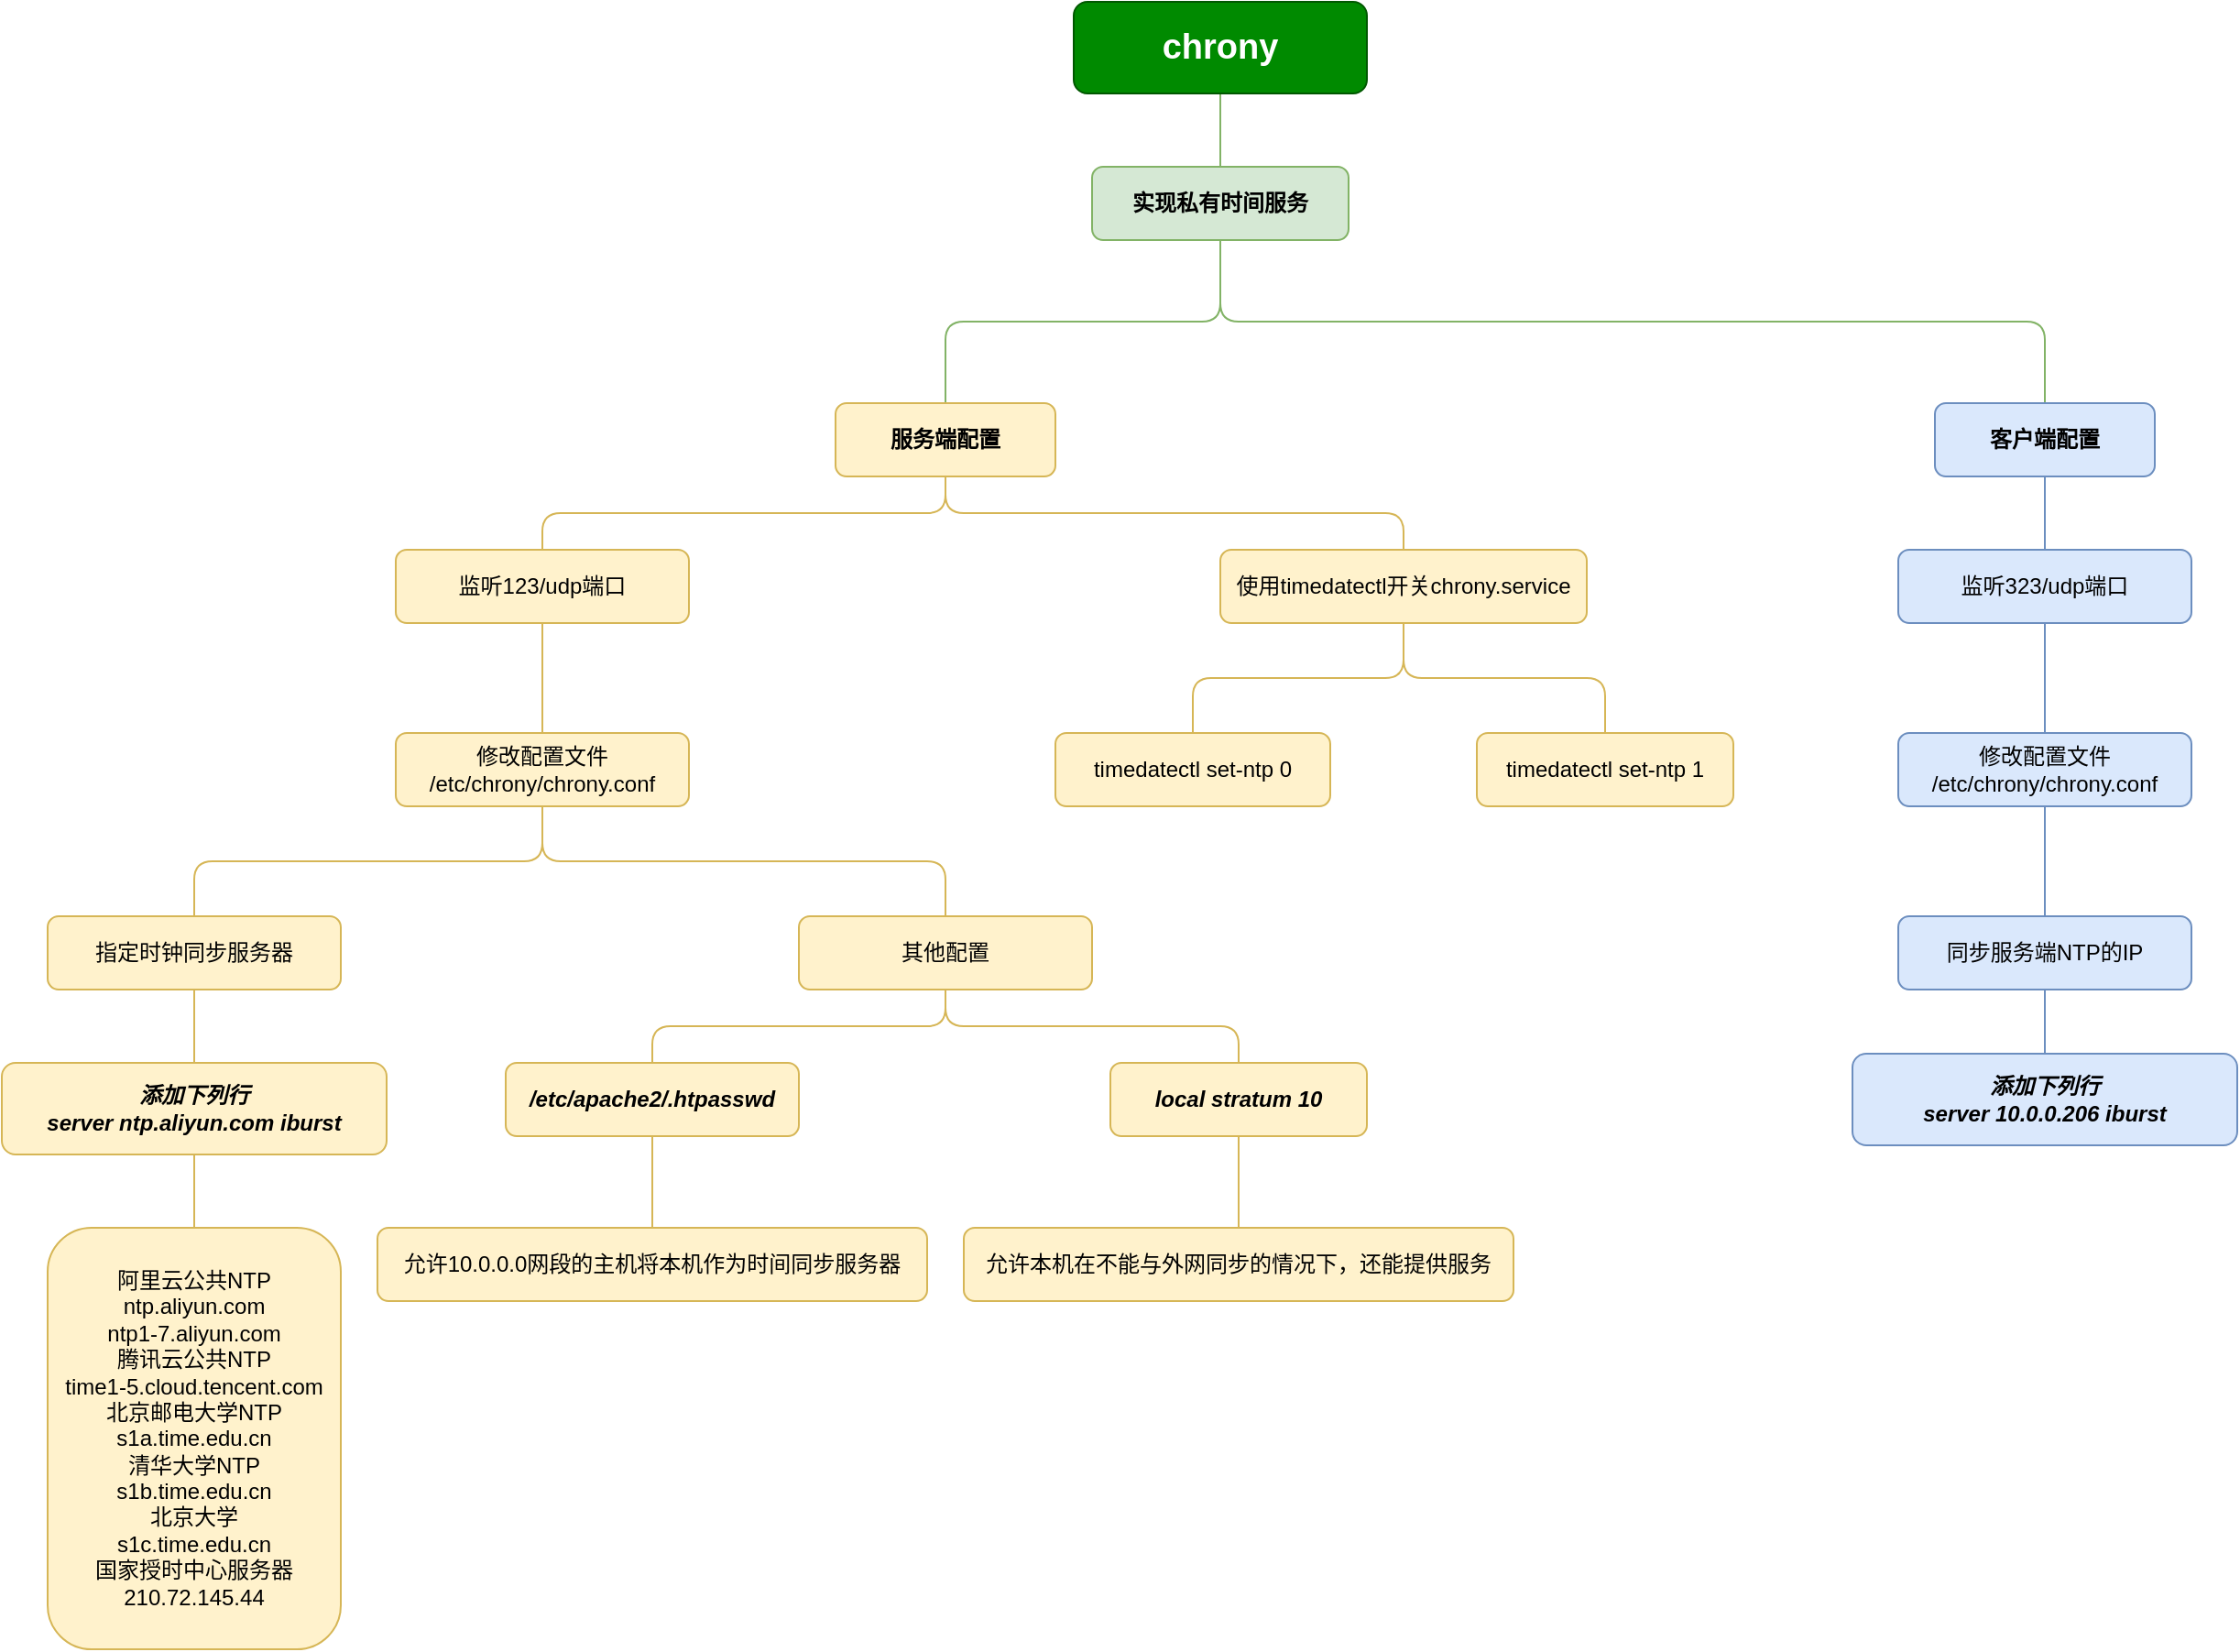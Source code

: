 <mxfile version="24.2.5" type="device">
  <diagram name="第 1 页" id="c6nMiKpPeQTMGGTEMv0i">
    <mxGraphModel dx="2567" dy="1980" grid="1" gridSize="10" guides="1" tooltips="1" connect="1" arrows="1" fold="1" page="1" pageScale="1" pageWidth="827" pageHeight="1169" math="0" shadow="0">
      <root>
        <mxCell id="0" />
        <mxCell id="1" parent="0" />
        <mxCell id="V30fz-DR-y6Hy02jXBQA-3" style="edgeStyle=orthogonalEdgeStyle;rounded=0;orthogonalLoop=1;jettySize=auto;html=1;exitX=0.5;exitY=1;exitDx=0;exitDy=0;entryX=0.5;entryY=0;entryDx=0;entryDy=0;endArrow=none;endFill=0;fillColor=#d5e8d4;strokeColor=#82b366;" edge="1" parent="1" source="V30fz-DR-y6Hy02jXBQA-1" target="V30fz-DR-y6Hy02jXBQA-2">
          <mxGeometry relative="1" as="geometry" />
        </mxCell>
        <mxCell id="V30fz-DR-y6Hy02jXBQA-1" value="chrony" style="rounded=1;whiteSpace=wrap;html=1;fillColor=#008a00;strokeColor=#005700;fontStyle=1;fontColor=#ffffff;fontSize=19;" vertex="1" parent="1">
          <mxGeometry x="-75" y="120" width="160" height="50" as="geometry" />
        </mxCell>
        <mxCell id="V30fz-DR-y6Hy02jXBQA-50" style="edgeStyle=orthogonalEdgeStyle;curved=0;rounded=1;orthogonalLoop=1;jettySize=auto;html=1;exitX=0.5;exitY=1;exitDx=0;exitDy=0;entryX=0.5;entryY=0;entryDx=0;entryDy=0;strokeColor=#82b366;align=center;verticalAlign=middle;fontFamily=Helvetica;fontSize=11;fontColor=default;labelBackgroundColor=default;endArrow=none;endFill=0;fillColor=#d5e8d4;" edge="1" parent="1" source="V30fz-DR-y6Hy02jXBQA-2" target="V30fz-DR-y6Hy02jXBQA-4">
          <mxGeometry relative="1" as="geometry" />
        </mxCell>
        <mxCell id="V30fz-DR-y6Hy02jXBQA-51" style="edgeStyle=orthogonalEdgeStyle;curved=0;rounded=1;orthogonalLoop=1;jettySize=auto;html=1;exitX=0.5;exitY=1;exitDx=0;exitDy=0;entryX=0.5;entryY=0;entryDx=0;entryDy=0;strokeColor=#82b366;align=center;verticalAlign=middle;fontFamily=Helvetica;fontSize=11;fontColor=default;labelBackgroundColor=default;endArrow=none;endFill=0;fillColor=#d5e8d4;" edge="1" parent="1" source="V30fz-DR-y6Hy02jXBQA-2" target="V30fz-DR-y6Hy02jXBQA-5">
          <mxGeometry relative="1" as="geometry" />
        </mxCell>
        <mxCell id="V30fz-DR-y6Hy02jXBQA-2" value="实现私有时间服务" style="rounded=1;whiteSpace=wrap;html=1;fillColor=#d5e8d4;strokeColor=#82b366;fontStyle=1" vertex="1" parent="1">
          <mxGeometry x="-65" y="210" width="140" height="40" as="geometry" />
        </mxCell>
        <mxCell id="V30fz-DR-y6Hy02jXBQA-31" style="edgeStyle=orthogonalEdgeStyle;curved=0;rounded=1;orthogonalLoop=1;jettySize=auto;html=1;exitX=0.5;exitY=1;exitDx=0;exitDy=0;entryX=0.5;entryY=0;entryDx=0;entryDy=0;strokeColor=#d6b656;align=center;verticalAlign=middle;fontFamily=Helvetica;fontSize=11;fontColor=default;labelBackgroundColor=default;endArrow=none;endFill=0;fillColor=#fff2cc;" edge="1" parent="1" source="V30fz-DR-y6Hy02jXBQA-4" target="V30fz-DR-y6Hy02jXBQA-6">
          <mxGeometry relative="1" as="geometry" />
        </mxCell>
        <mxCell id="V30fz-DR-y6Hy02jXBQA-34" style="edgeStyle=orthogonalEdgeStyle;curved=0;rounded=1;orthogonalLoop=1;jettySize=auto;html=1;exitX=0.5;exitY=1;exitDx=0;exitDy=0;entryX=0.5;entryY=0;entryDx=0;entryDy=0;strokeColor=#d6b656;align=center;verticalAlign=middle;fontFamily=Helvetica;fontSize=11;fontColor=default;labelBackgroundColor=default;endArrow=none;endFill=0;fillColor=#fff2cc;" edge="1" parent="1" source="V30fz-DR-y6Hy02jXBQA-4" target="V30fz-DR-y6Hy02jXBQA-33">
          <mxGeometry relative="1" as="geometry" />
        </mxCell>
        <mxCell id="V30fz-DR-y6Hy02jXBQA-4" value="服务端配置" style="rounded=1;whiteSpace=wrap;html=1;fillColor=#fff2cc;strokeColor=#d6b656;fontStyle=1" vertex="1" parent="1">
          <mxGeometry x="-205" y="339" width="120" height="40" as="geometry" />
        </mxCell>
        <mxCell id="V30fz-DR-y6Hy02jXBQA-43" style="edgeStyle=orthogonalEdgeStyle;curved=0;rounded=1;orthogonalLoop=1;jettySize=auto;html=1;exitX=0.5;exitY=1;exitDx=0;exitDy=0;entryX=0.5;entryY=0;entryDx=0;entryDy=0;strokeColor=#6c8ebf;align=center;verticalAlign=middle;fontFamily=Helvetica;fontSize=11;fontColor=default;labelBackgroundColor=default;endArrow=none;endFill=0;fillColor=#dae8fc;" edge="1" parent="1" source="V30fz-DR-y6Hy02jXBQA-5" target="V30fz-DR-y6Hy02jXBQA-9">
          <mxGeometry relative="1" as="geometry" />
        </mxCell>
        <mxCell id="V30fz-DR-y6Hy02jXBQA-5" value="客户端配置" style="rounded=1;whiteSpace=wrap;html=1;fillColor=#dae8fc;strokeColor=#6c8ebf;fontStyle=1" vertex="1" parent="1">
          <mxGeometry x="395" y="339" width="120" height="40" as="geometry" />
        </mxCell>
        <mxCell id="V30fz-DR-y6Hy02jXBQA-30" style="edgeStyle=orthogonalEdgeStyle;curved=0;rounded=1;orthogonalLoop=1;jettySize=auto;html=1;exitX=0.5;exitY=1;exitDx=0;exitDy=0;entryX=0.5;entryY=0;entryDx=0;entryDy=0;strokeColor=#d6b656;align=center;verticalAlign=middle;fontFamily=Helvetica;fontSize=11;fontColor=default;labelBackgroundColor=default;endArrow=none;endFill=0;fillColor=#fff2cc;" edge="1" parent="1" source="V30fz-DR-y6Hy02jXBQA-6" target="V30fz-DR-y6Hy02jXBQA-10">
          <mxGeometry relative="1" as="geometry" />
        </mxCell>
        <mxCell id="V30fz-DR-y6Hy02jXBQA-6" value="监听123/udp端口" style="rounded=1;whiteSpace=wrap;html=1;fillColor=#fff2cc;strokeColor=#d6b656;fontStyle=0" vertex="1" parent="1">
          <mxGeometry x="-445" y="419" width="160" height="40" as="geometry" />
        </mxCell>
        <mxCell id="V30fz-DR-y6Hy02jXBQA-44" style="edgeStyle=orthogonalEdgeStyle;curved=0;rounded=1;orthogonalLoop=1;jettySize=auto;html=1;exitX=0.5;exitY=1;exitDx=0;exitDy=0;entryX=0.5;entryY=0;entryDx=0;entryDy=0;strokeColor=#6c8ebf;align=center;verticalAlign=middle;fontFamily=Helvetica;fontSize=11;fontColor=default;labelBackgroundColor=default;endArrow=none;endFill=0;fillColor=#dae8fc;" edge="1" parent="1" source="V30fz-DR-y6Hy02jXBQA-9" target="V30fz-DR-y6Hy02jXBQA-40">
          <mxGeometry relative="1" as="geometry" />
        </mxCell>
        <mxCell id="V30fz-DR-y6Hy02jXBQA-9" value="监听323/udp端口" style="rounded=1;whiteSpace=wrap;html=1;fillColor=#dae8fc;strokeColor=#6c8ebf;fontStyle=0" vertex="1" parent="1">
          <mxGeometry x="375" y="419" width="160" height="40" as="geometry" />
        </mxCell>
        <mxCell id="V30fz-DR-y6Hy02jXBQA-28" style="edgeStyle=orthogonalEdgeStyle;curved=0;rounded=1;orthogonalLoop=1;jettySize=auto;html=1;exitX=0.5;exitY=1;exitDx=0;exitDy=0;entryX=0.5;entryY=0;entryDx=0;entryDy=0;strokeColor=#d6b656;align=center;verticalAlign=middle;fontFamily=Helvetica;fontSize=11;fontColor=default;labelBackgroundColor=default;endArrow=none;endFill=0;fillColor=#fff2cc;" edge="1" parent="1" source="V30fz-DR-y6Hy02jXBQA-10" target="V30fz-DR-y6Hy02jXBQA-13">
          <mxGeometry relative="1" as="geometry" />
        </mxCell>
        <mxCell id="V30fz-DR-y6Hy02jXBQA-29" style="edgeStyle=orthogonalEdgeStyle;curved=0;rounded=1;orthogonalLoop=1;jettySize=auto;html=1;exitX=0.5;exitY=1;exitDx=0;exitDy=0;entryX=0.5;entryY=0;entryDx=0;entryDy=0;strokeColor=#d6b656;align=center;verticalAlign=middle;fontFamily=Helvetica;fontSize=11;fontColor=default;labelBackgroundColor=default;endArrow=none;endFill=0;fillColor=#fff2cc;" edge="1" parent="1" source="V30fz-DR-y6Hy02jXBQA-10" target="V30fz-DR-y6Hy02jXBQA-15">
          <mxGeometry relative="1" as="geometry" />
        </mxCell>
        <mxCell id="V30fz-DR-y6Hy02jXBQA-10" value="修改配置文件&lt;div&gt;/etc/chrony/chrony.conf&lt;/div&gt;" style="rounded=1;whiteSpace=wrap;html=1;fillColor=#fff2cc;strokeColor=#d6b656;fontStyle=0" vertex="1" parent="1">
          <mxGeometry x="-445" y="519" width="160" height="40" as="geometry" />
        </mxCell>
        <mxCell id="V30fz-DR-y6Hy02jXBQA-39" style="edgeStyle=orthogonalEdgeStyle;curved=0;rounded=1;orthogonalLoop=1;jettySize=auto;html=1;exitX=0.5;exitY=1;exitDx=0;exitDy=0;entryX=0.5;entryY=0;entryDx=0;entryDy=0;strokeColor=#d6b656;align=center;verticalAlign=middle;fontFamily=Helvetica;fontSize=11;fontColor=default;labelBackgroundColor=default;endArrow=none;endFill=0;fillColor=#fff2cc;" edge="1" parent="1" source="V30fz-DR-y6Hy02jXBQA-13" target="V30fz-DR-y6Hy02jXBQA-14">
          <mxGeometry relative="1" as="geometry" />
        </mxCell>
        <mxCell id="V30fz-DR-y6Hy02jXBQA-13" value="&lt;div&gt;指定时钟同步服务器&lt;/div&gt;" style="rounded=1;whiteSpace=wrap;html=1;fillColor=#fff2cc;strokeColor=#d6b656;fontStyle=0" vertex="1" parent="1">
          <mxGeometry x="-635" y="619" width="160" height="40" as="geometry" />
        </mxCell>
        <mxCell id="V30fz-DR-y6Hy02jXBQA-17" style="edgeStyle=orthogonalEdgeStyle;rounded=0;orthogonalLoop=1;jettySize=auto;html=1;exitX=0.5;exitY=1;exitDx=0;exitDy=0;entryX=0.5;entryY=0;entryDx=0;entryDy=0;strokeColor=#d6b656;align=center;verticalAlign=middle;fontFamily=Helvetica;fontSize=11;fontColor=default;labelBackgroundColor=default;endArrow=none;endFill=0;fillColor=#fff2cc;" edge="1" parent="1" source="V30fz-DR-y6Hy02jXBQA-14" target="V30fz-DR-y6Hy02jXBQA-16">
          <mxGeometry relative="1" as="geometry" />
        </mxCell>
        <mxCell id="V30fz-DR-y6Hy02jXBQA-14" value="&lt;div&gt;添加下列行&lt;/div&gt;&lt;div&gt;server ntp.aliyun.com iburst&lt;/div&gt;" style="rounded=1;whiteSpace=wrap;html=1;fillColor=#fff2cc;strokeColor=#d6b656;fontStyle=3" vertex="1" parent="1">
          <mxGeometry x="-660" y="699" width="210" height="50" as="geometry" />
        </mxCell>
        <mxCell id="V30fz-DR-y6Hy02jXBQA-25" style="edgeStyle=orthogonalEdgeStyle;curved=0;rounded=1;orthogonalLoop=1;jettySize=auto;html=1;exitX=0.5;exitY=1;exitDx=0;exitDy=0;entryX=0.5;entryY=0;entryDx=0;entryDy=0;strokeColor=#d6b656;align=center;verticalAlign=middle;fontFamily=Helvetica;fontSize=11;fontColor=default;labelBackgroundColor=default;endArrow=none;endFill=0;fillColor=#fff2cc;" edge="1" parent="1" source="V30fz-DR-y6Hy02jXBQA-15" target="V30fz-DR-y6Hy02jXBQA-18">
          <mxGeometry relative="1" as="geometry" />
        </mxCell>
        <mxCell id="V30fz-DR-y6Hy02jXBQA-26" style="edgeStyle=orthogonalEdgeStyle;curved=0;rounded=1;orthogonalLoop=1;jettySize=auto;html=1;exitX=0.5;exitY=1;exitDx=0;exitDy=0;entryX=0.5;entryY=0;entryDx=0;entryDy=0;strokeColor=#d6b656;align=center;verticalAlign=middle;fontFamily=Helvetica;fontSize=11;fontColor=default;labelBackgroundColor=default;endArrow=none;endFill=0;fillColor=#fff2cc;" edge="1" parent="1" source="V30fz-DR-y6Hy02jXBQA-15" target="V30fz-DR-y6Hy02jXBQA-21">
          <mxGeometry relative="1" as="geometry" />
        </mxCell>
        <mxCell id="V30fz-DR-y6Hy02jXBQA-15" value="&lt;div&gt;其他配置&lt;/div&gt;" style="rounded=1;whiteSpace=wrap;html=1;fillColor=#fff2cc;strokeColor=#d6b656;fontStyle=0" vertex="1" parent="1">
          <mxGeometry x="-225" y="619" width="160" height="40" as="geometry" />
        </mxCell>
        <mxCell id="V30fz-DR-y6Hy02jXBQA-16" value="&lt;div&gt;阿里云公共NTP&lt;/div&gt;&lt;div&gt;ntp.aliyun.com&lt;/div&gt;&lt;div&gt;ntp1-7.aliyun.com&lt;/div&gt;&lt;div&gt;腾讯云公共NTP&lt;/div&gt;&lt;div&gt;time1-5.cloud.tencent.com&lt;/div&gt;&lt;div&gt;北京邮电大学NTP&lt;/div&gt;&lt;div&gt;s1a.time.edu.cn&lt;/div&gt;&lt;div&gt;清华大学NTP&lt;/div&gt;&lt;div&gt;s1b.time.edu.cn&lt;/div&gt;&lt;div&gt;北京大学&lt;/div&gt;&lt;div&gt;s1c.time.edu.cn&lt;/div&gt;&lt;div&gt;国家授时中心服务器&lt;/div&gt;&lt;div&gt;210.72.145.44&lt;/div&gt;" style="rounded=1;whiteSpace=wrap;html=1;fillColor=#fff2cc;strokeColor=#d6b656;fontStyle=0" vertex="1" parent="1">
          <mxGeometry x="-635" y="789" width="160" height="230" as="geometry" />
        </mxCell>
        <mxCell id="V30fz-DR-y6Hy02jXBQA-23" style="edgeStyle=orthogonalEdgeStyle;rounded=0;orthogonalLoop=1;jettySize=auto;html=1;exitX=0.5;exitY=1;exitDx=0;exitDy=0;entryX=0.5;entryY=0;entryDx=0;entryDy=0;strokeColor=#d6b656;align=center;verticalAlign=middle;fontFamily=Helvetica;fontSize=11;fontColor=default;labelBackgroundColor=default;endArrow=none;endFill=0;fillColor=#fff2cc;" edge="1" parent="1" source="V30fz-DR-y6Hy02jXBQA-18" target="V30fz-DR-y6Hy02jXBQA-20">
          <mxGeometry relative="1" as="geometry" />
        </mxCell>
        <mxCell id="V30fz-DR-y6Hy02jXBQA-18" value="/etc/apache2/.htpasswd" style="rounded=1;whiteSpace=wrap;html=1;fillColor=#fff2cc;strokeColor=#d6b656;fontStyle=3" vertex="1" parent="1">
          <mxGeometry x="-385" y="699" width="160" height="40" as="geometry" />
        </mxCell>
        <mxCell id="V30fz-DR-y6Hy02jXBQA-20" value="允许10.0.0.0网段的主机将本机作为时间同步服务器" style="rounded=1;whiteSpace=wrap;html=1;fillColor=#fff2cc;strokeColor=#d6b656;fontStyle=0" vertex="1" parent="1">
          <mxGeometry x="-455" y="789" width="300" height="40" as="geometry" />
        </mxCell>
        <mxCell id="V30fz-DR-y6Hy02jXBQA-24" style="edgeStyle=orthogonalEdgeStyle;rounded=1;orthogonalLoop=1;jettySize=auto;html=1;exitX=0.5;exitY=1;exitDx=0;exitDy=0;entryX=0.5;entryY=0;entryDx=0;entryDy=0;strokeColor=#d6b656;align=center;verticalAlign=middle;fontFamily=Helvetica;fontSize=11;fontColor=default;labelBackgroundColor=default;endArrow=none;endFill=0;curved=0;fillColor=#fff2cc;" edge="1" parent="1" source="V30fz-DR-y6Hy02jXBQA-21" target="V30fz-DR-y6Hy02jXBQA-22">
          <mxGeometry relative="1" as="geometry" />
        </mxCell>
        <mxCell id="V30fz-DR-y6Hy02jXBQA-21" value="&lt;div&gt;local stratum 10&lt;/div&gt;" style="rounded=1;whiteSpace=wrap;html=1;fillColor=#fff2cc;strokeColor=#d6b656;fontStyle=3" vertex="1" parent="1">
          <mxGeometry x="-55" y="699" width="140" height="40" as="geometry" />
        </mxCell>
        <mxCell id="V30fz-DR-y6Hy02jXBQA-22" value="允许本机在不能与外网同步的情况下，还能提供服务" style="rounded=1;whiteSpace=wrap;html=1;fillColor=#fff2cc;strokeColor=#d6b656;fontStyle=0" vertex="1" parent="1">
          <mxGeometry x="-135" y="789" width="300" height="40" as="geometry" />
        </mxCell>
        <mxCell id="V30fz-DR-y6Hy02jXBQA-37" style="edgeStyle=orthogonalEdgeStyle;curved=0;rounded=1;orthogonalLoop=1;jettySize=auto;html=1;exitX=0.5;exitY=1;exitDx=0;exitDy=0;entryX=0.5;entryY=0;entryDx=0;entryDy=0;strokeColor=#d6b656;align=center;verticalAlign=middle;fontFamily=Helvetica;fontSize=11;fontColor=default;labelBackgroundColor=default;endArrow=none;endFill=0;fillColor=#fff2cc;" edge="1" parent="1" source="V30fz-DR-y6Hy02jXBQA-33" target="V30fz-DR-y6Hy02jXBQA-35">
          <mxGeometry relative="1" as="geometry" />
        </mxCell>
        <mxCell id="V30fz-DR-y6Hy02jXBQA-38" style="edgeStyle=orthogonalEdgeStyle;curved=0;rounded=1;orthogonalLoop=1;jettySize=auto;html=1;exitX=0.5;exitY=1;exitDx=0;exitDy=0;entryX=0.5;entryY=0;entryDx=0;entryDy=0;strokeColor=#d6b656;align=center;verticalAlign=middle;fontFamily=Helvetica;fontSize=11;fontColor=default;labelBackgroundColor=default;endArrow=none;endFill=0;fillColor=#fff2cc;" edge="1" parent="1" source="V30fz-DR-y6Hy02jXBQA-33" target="V30fz-DR-y6Hy02jXBQA-36">
          <mxGeometry relative="1" as="geometry" />
        </mxCell>
        <mxCell id="V30fz-DR-y6Hy02jXBQA-33" value="使用timedatectl开关chrony.service" style="rounded=1;whiteSpace=wrap;html=1;fillColor=#fff2cc;strokeColor=#d6b656;fontStyle=0" vertex="1" parent="1">
          <mxGeometry x="5" y="419" width="200" height="40" as="geometry" />
        </mxCell>
        <mxCell id="V30fz-DR-y6Hy02jXBQA-35" value="timedatectl set-ntp 0" style="rounded=1;whiteSpace=wrap;html=1;fillColor=#fff2cc;strokeColor=#d6b656;fontStyle=0" vertex="1" parent="1">
          <mxGeometry x="-85" y="519" width="150" height="40" as="geometry" />
        </mxCell>
        <mxCell id="V30fz-DR-y6Hy02jXBQA-36" value="timedatectl set-ntp 1" style="rounded=1;whiteSpace=wrap;html=1;fillColor=#fff2cc;strokeColor=#d6b656;fontStyle=0" vertex="1" parent="1">
          <mxGeometry x="145" y="519" width="140" height="40" as="geometry" />
        </mxCell>
        <mxCell id="V30fz-DR-y6Hy02jXBQA-45" style="edgeStyle=orthogonalEdgeStyle;curved=0;rounded=1;orthogonalLoop=1;jettySize=auto;html=1;exitX=0.5;exitY=1;exitDx=0;exitDy=0;entryX=0.5;entryY=0;entryDx=0;entryDy=0;strokeColor=#6c8ebf;align=center;verticalAlign=middle;fontFamily=Helvetica;fontSize=11;fontColor=default;labelBackgroundColor=default;endArrow=none;endFill=0;fillColor=#dae8fc;" edge="1" parent="1" source="V30fz-DR-y6Hy02jXBQA-40" target="V30fz-DR-y6Hy02jXBQA-41">
          <mxGeometry relative="1" as="geometry" />
        </mxCell>
        <mxCell id="V30fz-DR-y6Hy02jXBQA-40" value="修改配置文件&lt;div&gt;/etc/chrony/chrony.conf&lt;/div&gt;" style="rounded=1;whiteSpace=wrap;html=1;fillColor=#dae8fc;strokeColor=#6c8ebf;fontStyle=0" vertex="1" parent="1">
          <mxGeometry x="375" y="519" width="160" height="40" as="geometry" />
        </mxCell>
        <mxCell id="V30fz-DR-y6Hy02jXBQA-46" style="edgeStyle=orthogonalEdgeStyle;curved=0;rounded=1;orthogonalLoop=1;jettySize=auto;html=1;exitX=0.5;exitY=1;exitDx=0;exitDy=0;entryX=0.5;entryY=0;entryDx=0;entryDy=0;strokeColor=#6c8ebf;align=center;verticalAlign=middle;fontFamily=Helvetica;fontSize=11;fontColor=default;labelBackgroundColor=default;endArrow=none;endFill=0;fillColor=#dae8fc;" edge="1" parent="1" source="V30fz-DR-y6Hy02jXBQA-41" target="V30fz-DR-y6Hy02jXBQA-42">
          <mxGeometry relative="1" as="geometry" />
        </mxCell>
        <mxCell id="V30fz-DR-y6Hy02jXBQA-41" value="同步服务端NTP的IP" style="rounded=1;whiteSpace=wrap;html=1;fillColor=#dae8fc;strokeColor=#6c8ebf;fontStyle=0" vertex="1" parent="1">
          <mxGeometry x="375" y="619" width="160" height="40" as="geometry" />
        </mxCell>
        <mxCell id="V30fz-DR-y6Hy02jXBQA-42" value="&lt;div&gt;添加下列行&lt;/div&gt;&lt;div&gt;server 10.0.0.206 iburst&lt;/div&gt;" style="rounded=1;whiteSpace=wrap;html=1;fillColor=#dae8fc;strokeColor=#6c8ebf;fontStyle=3" vertex="1" parent="1">
          <mxGeometry x="350" y="694" width="210" height="50" as="geometry" />
        </mxCell>
      </root>
    </mxGraphModel>
  </diagram>
</mxfile>
